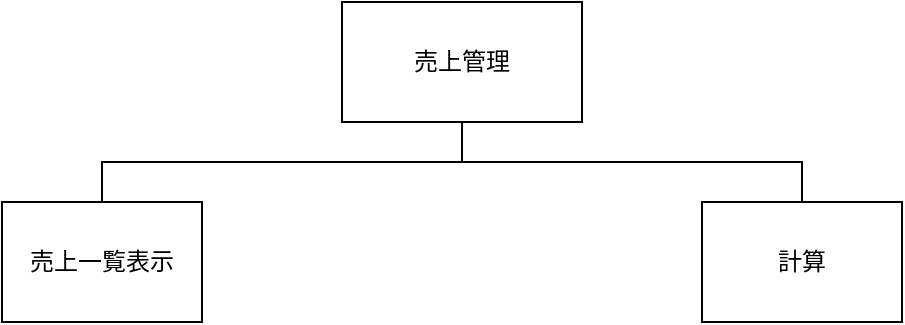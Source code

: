 <mxfile version="12.1.0" type="device" pages="1"><diagram id="79aARgqb2nrKrltFnvEY" name="Page-1"><mxGraphModel dx="1921" dy="497" grid="1" gridSize="10" guides="1" tooltips="1" connect="1" arrows="1" fold="1" page="1" pageScale="1" pageWidth="827" pageHeight="1169" math="0" shadow="0"><root><mxCell id="0"/><mxCell id="1" parent="0"/><UserObject label="売上管理" treeRoot="1" id="yGvCj5FIXD929tfz3E2K-1"><mxCell style="whiteSpace=wrap;html=1;align=center;treeFolding=1;treeMoving=1;container=1;recursiveResize=0;" parent="1" vertex="1"><mxGeometry x="20" y="20" width="120" height="60" as="geometry"/></mxCell></UserObject><mxCell id="yGvCj5FIXD929tfz3E2K-2" value="計算" style="whiteSpace=wrap;html=1;align=center;verticalAlign=middle;container=1;recursiveResize=0;treeFolding=1;treeMoving=1;" parent="1" vertex="1"><mxGeometry x="200" y="120" width="100" height="60" as="geometry"/></mxCell><mxCell id="yGvCj5FIXD929tfz3E2K-3" value="" style="edgeStyle=elbowEdgeStyle;elbow=vertical;startArrow=none;endArrow=none;rounded=0;" parent="1" target="yGvCj5FIXD929tfz3E2K-2" edge="1"><mxGeometry relative="1" as="geometry"><mxPoint x="80" y="80" as="sourcePoint"/></mxGeometry></mxCell><mxCell id="yGvCj5FIXD929tfz3E2K-6" value="売上一覧表示" style="whiteSpace=wrap;html=1;align=center;verticalAlign=middle;container=1;recursiveResize=0;treeFolding=1;treeMoving=1;" parent="1" vertex="1"><mxGeometry x="-150" y="120" width="100" height="60" as="geometry"/></mxCell><mxCell id="yGvCj5FIXD929tfz3E2K-7" value="" style="edgeStyle=elbowEdgeStyle;elbow=vertical;startArrow=none;endArrow=none;rounded=0;exitX=0.5;exitY=1;exitDx=0;exitDy=0;" parent="1" source="yGvCj5FIXD929tfz3E2K-1" target="yGvCj5FIXD929tfz3E2K-6" edge="1"><mxGeometry relative="1" as="geometry"><mxPoint x="-90" y="80" as="sourcePoint"/></mxGeometry></mxCell></root></mxGraphModel></diagram></mxfile>
